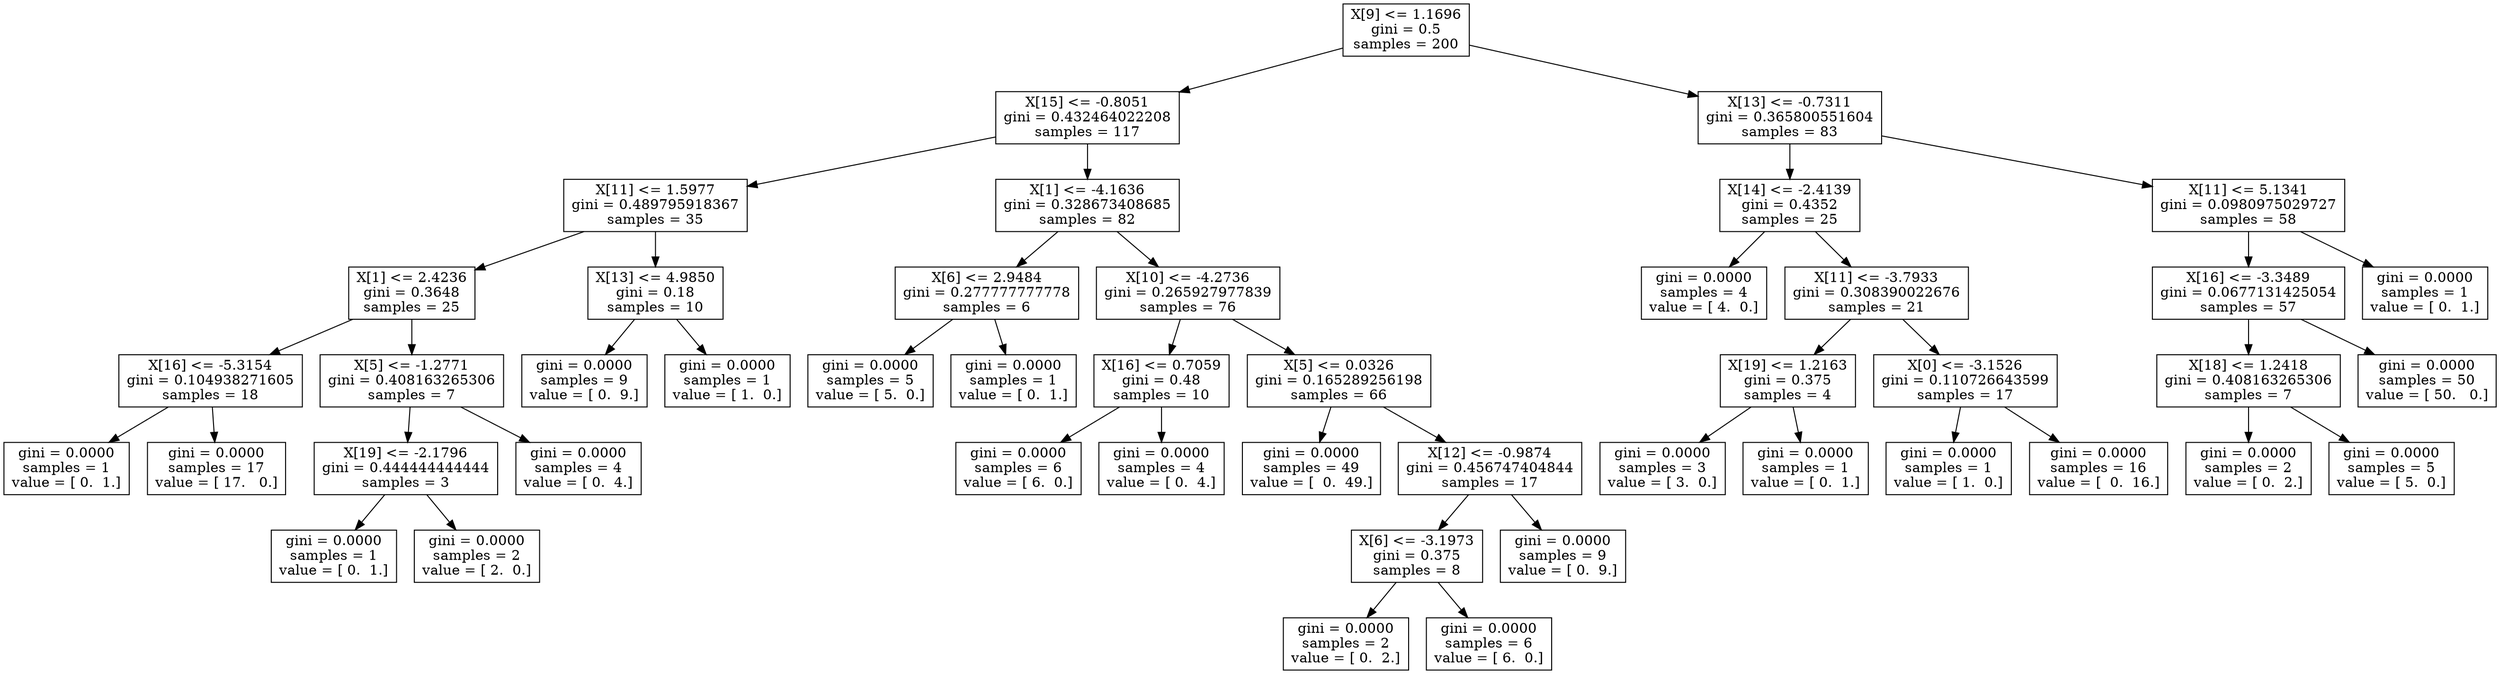 digraph Tree {
0 [label="X[9] <= 1.1696\ngini = 0.5\nsamples = 200", shape="box"] ;
1 [label="X[15] <= -0.8051\ngini = 0.432464022208\nsamples = 117", shape="box"] ;
0 -> 1 ;
2 [label="X[11] <= 1.5977\ngini = 0.489795918367\nsamples = 35", shape="box"] ;
1 -> 2 ;
3 [label="X[1] <= 2.4236\ngini = 0.3648\nsamples = 25", shape="box"] ;
2 -> 3 ;
4 [label="X[16] <= -5.3154\ngini = 0.104938271605\nsamples = 18", shape="box"] ;
3 -> 4 ;
5 [label="gini = 0.0000\nsamples = 1\nvalue = [ 0.  1.]", shape="box"] ;
4 -> 5 ;
6 [label="gini = 0.0000\nsamples = 17\nvalue = [ 17.   0.]", shape="box"] ;
4 -> 6 ;
7 [label="X[5] <= -1.2771\ngini = 0.408163265306\nsamples = 7", shape="box"] ;
3 -> 7 ;
8 [label="X[19] <= -2.1796\ngini = 0.444444444444\nsamples = 3", shape="box"] ;
7 -> 8 ;
9 [label="gini = 0.0000\nsamples = 1\nvalue = [ 0.  1.]", shape="box"] ;
8 -> 9 ;
10 [label="gini = 0.0000\nsamples = 2\nvalue = [ 2.  0.]", shape="box"] ;
8 -> 10 ;
11 [label="gini = 0.0000\nsamples = 4\nvalue = [ 0.  4.]", shape="box"] ;
7 -> 11 ;
12 [label="X[13] <= 4.9850\ngini = 0.18\nsamples = 10", shape="box"] ;
2 -> 12 ;
13 [label="gini = 0.0000\nsamples = 9\nvalue = [ 0.  9.]", shape="box"] ;
12 -> 13 ;
14 [label="gini = 0.0000\nsamples = 1\nvalue = [ 1.  0.]", shape="box"] ;
12 -> 14 ;
15 [label="X[1] <= -4.1636\ngini = 0.328673408685\nsamples = 82", shape="box"] ;
1 -> 15 ;
16 [label="X[6] <= 2.9484\ngini = 0.277777777778\nsamples = 6", shape="box"] ;
15 -> 16 ;
17 [label="gini = 0.0000\nsamples = 5\nvalue = [ 5.  0.]", shape="box"] ;
16 -> 17 ;
18 [label="gini = 0.0000\nsamples = 1\nvalue = [ 0.  1.]", shape="box"] ;
16 -> 18 ;
19 [label="X[10] <= -4.2736\ngini = 0.265927977839\nsamples = 76", shape="box"] ;
15 -> 19 ;
20 [label="X[16] <= 0.7059\ngini = 0.48\nsamples = 10", shape="box"] ;
19 -> 20 ;
21 [label="gini = 0.0000\nsamples = 6\nvalue = [ 6.  0.]", shape="box"] ;
20 -> 21 ;
22 [label="gini = 0.0000\nsamples = 4\nvalue = [ 0.  4.]", shape="box"] ;
20 -> 22 ;
23 [label="X[5] <= 0.0326\ngini = 0.165289256198\nsamples = 66", shape="box"] ;
19 -> 23 ;
24 [label="gini = 0.0000\nsamples = 49\nvalue = [  0.  49.]", shape="box"] ;
23 -> 24 ;
25 [label="X[12] <= -0.9874\ngini = 0.456747404844\nsamples = 17", shape="box"] ;
23 -> 25 ;
26 [label="X[6] <= -3.1973\ngini = 0.375\nsamples = 8", shape="box"] ;
25 -> 26 ;
27 [label="gini = 0.0000\nsamples = 2\nvalue = [ 0.  2.]", shape="box"] ;
26 -> 27 ;
28 [label="gini = 0.0000\nsamples = 6\nvalue = [ 6.  0.]", shape="box"] ;
26 -> 28 ;
29 [label="gini = 0.0000\nsamples = 9\nvalue = [ 0.  9.]", shape="box"] ;
25 -> 29 ;
30 [label="X[13] <= -0.7311\ngini = 0.365800551604\nsamples = 83", shape="box"] ;
0 -> 30 ;
31 [label="X[14] <= -2.4139\ngini = 0.4352\nsamples = 25", shape="box"] ;
30 -> 31 ;
32 [label="gini = 0.0000\nsamples = 4\nvalue = [ 4.  0.]", shape="box"] ;
31 -> 32 ;
33 [label="X[11] <= -3.7933\ngini = 0.308390022676\nsamples = 21", shape="box"] ;
31 -> 33 ;
34 [label="X[19] <= 1.2163\ngini = 0.375\nsamples = 4", shape="box"] ;
33 -> 34 ;
35 [label="gini = 0.0000\nsamples = 3\nvalue = [ 3.  0.]", shape="box"] ;
34 -> 35 ;
36 [label="gini = 0.0000\nsamples = 1\nvalue = [ 0.  1.]", shape="box"] ;
34 -> 36 ;
37 [label="X[0] <= -3.1526\ngini = 0.110726643599\nsamples = 17", shape="box"] ;
33 -> 37 ;
38 [label="gini = 0.0000\nsamples = 1\nvalue = [ 1.  0.]", shape="box"] ;
37 -> 38 ;
39 [label="gini = 0.0000\nsamples = 16\nvalue = [  0.  16.]", shape="box"] ;
37 -> 39 ;
40 [label="X[11] <= 5.1341\ngini = 0.0980975029727\nsamples = 58", shape="box"] ;
30 -> 40 ;
41 [label="X[16] <= -3.3489\ngini = 0.0677131425054\nsamples = 57", shape="box"] ;
40 -> 41 ;
42 [label="X[18] <= 1.2418\ngini = 0.408163265306\nsamples = 7", shape="box"] ;
41 -> 42 ;
43 [label="gini = 0.0000\nsamples = 2\nvalue = [ 0.  2.]", shape="box"] ;
42 -> 43 ;
44 [label="gini = 0.0000\nsamples = 5\nvalue = [ 5.  0.]", shape="box"] ;
42 -> 44 ;
45 [label="gini = 0.0000\nsamples = 50\nvalue = [ 50.   0.]", shape="box"] ;
41 -> 45 ;
46 [label="gini = 0.0000\nsamples = 1\nvalue = [ 0.  1.]", shape="box"] ;
40 -> 46 ;
}